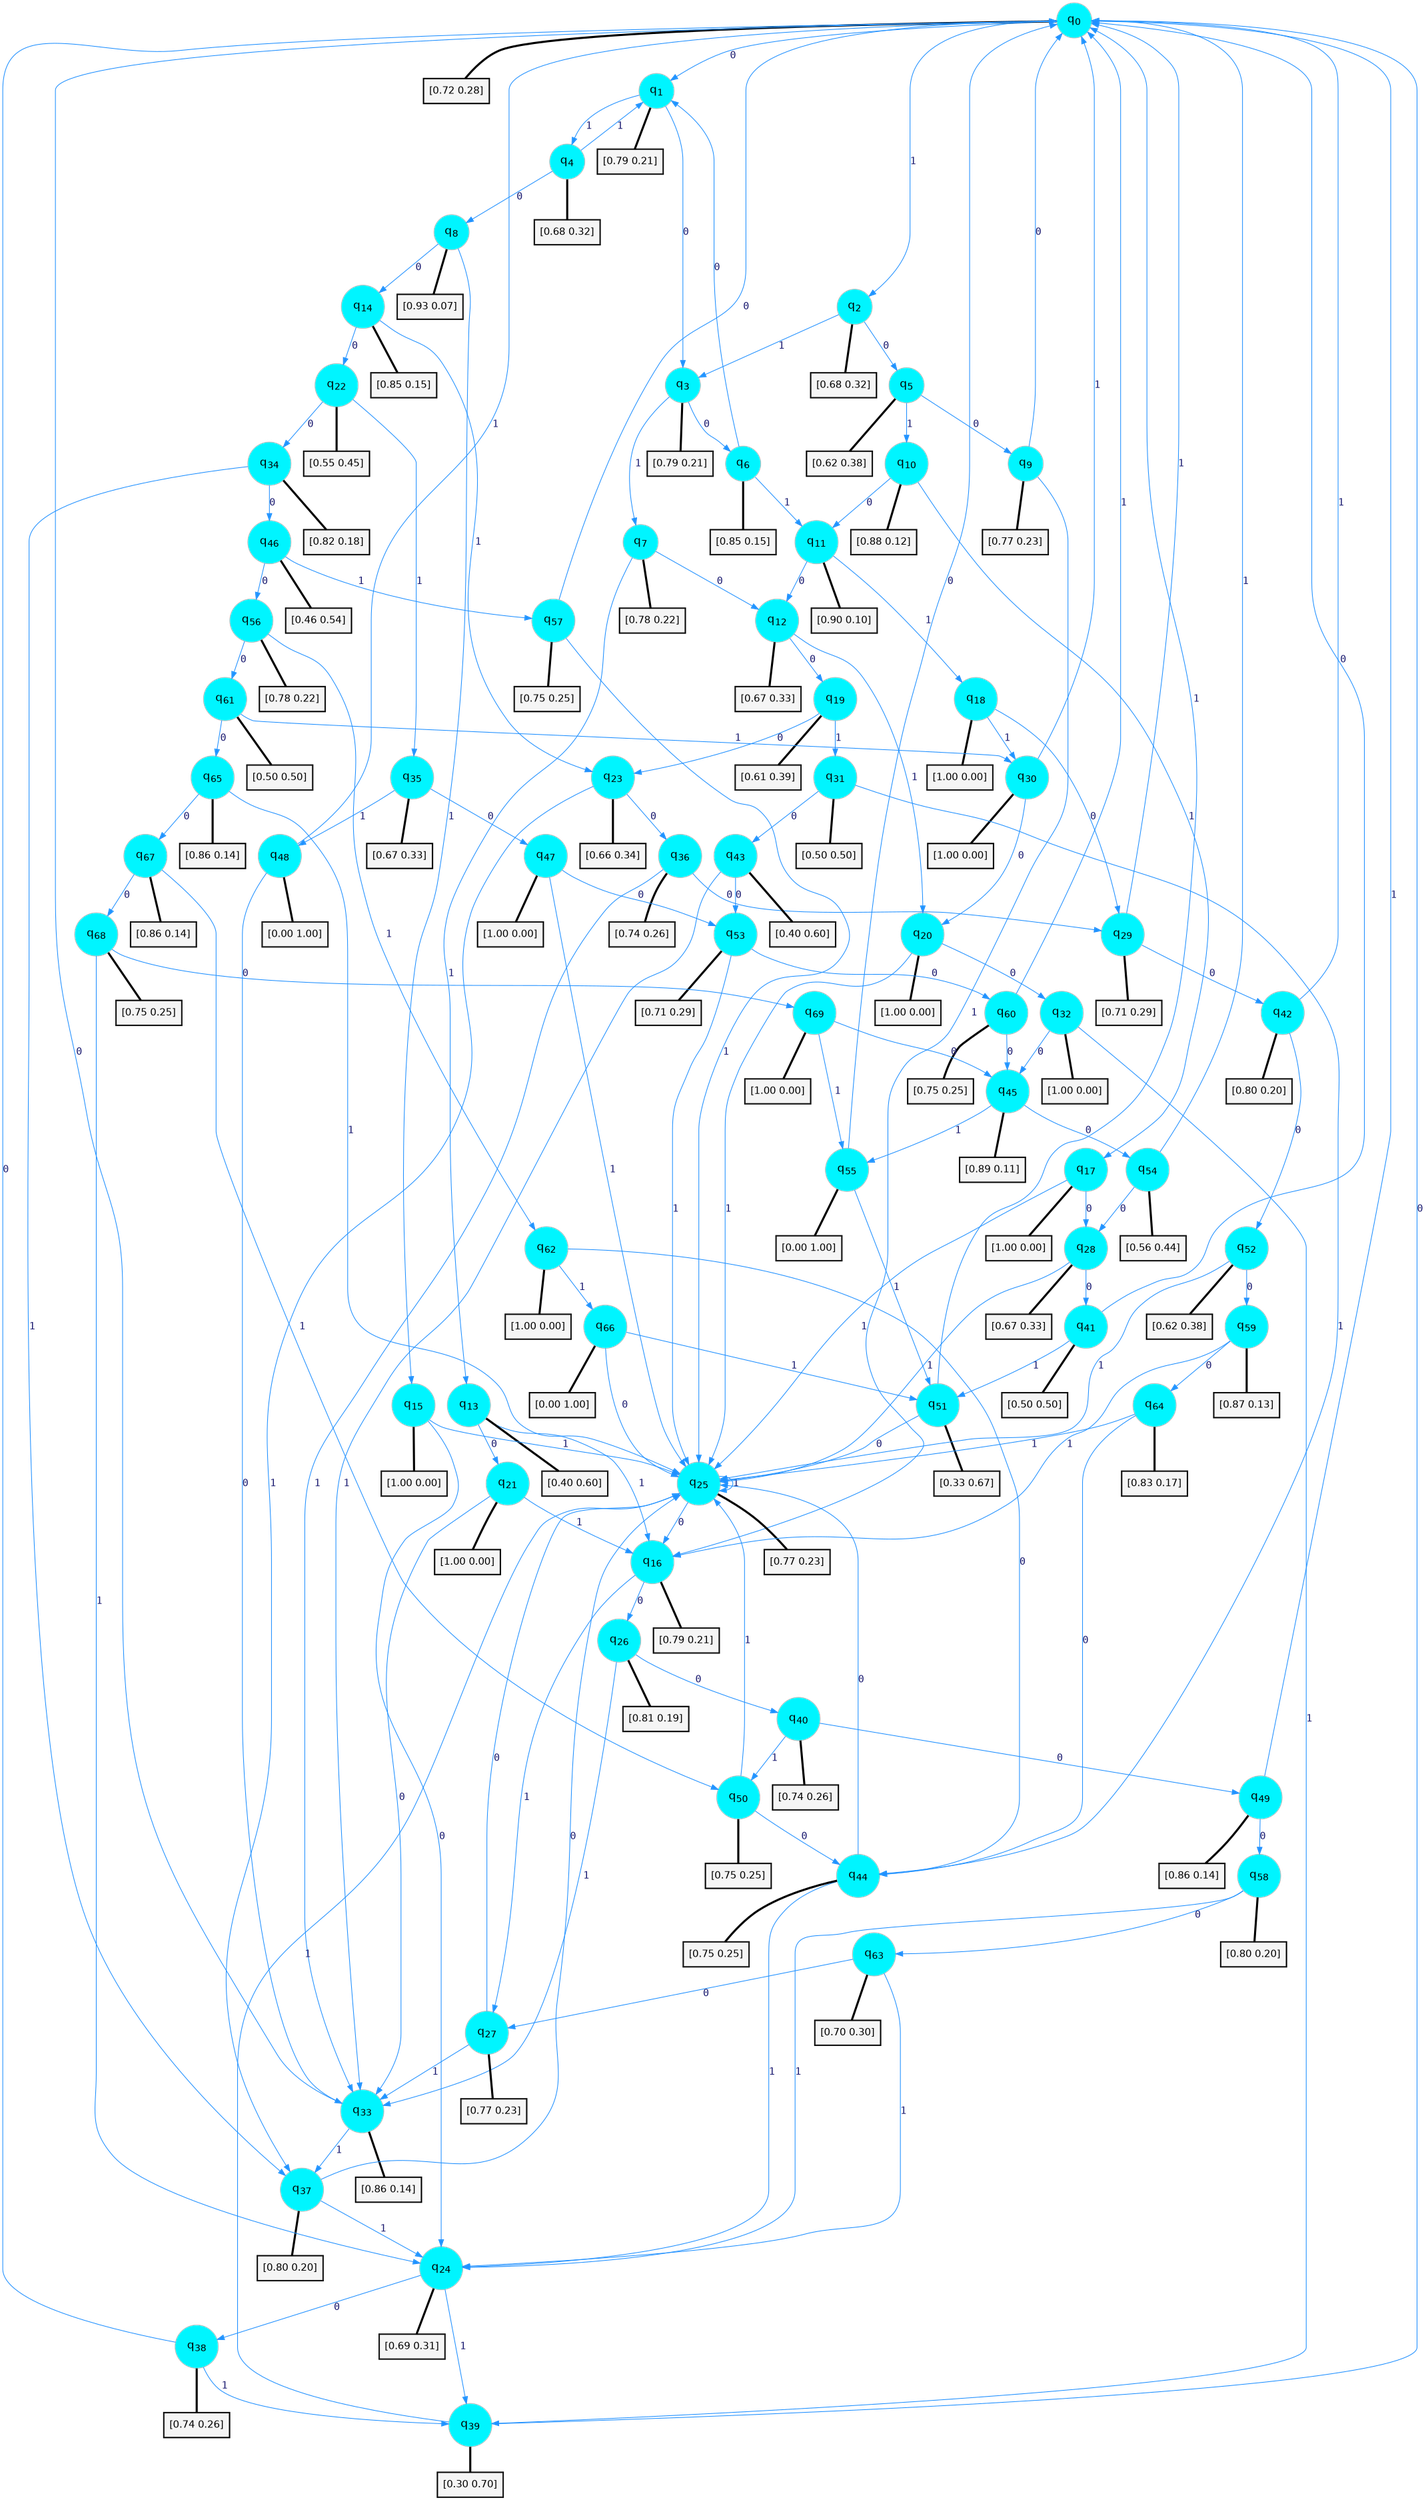 digraph G {
graph [
bgcolor=transparent, dpi=300, rankdir=TD, size="40,25"];
node [
color=gray, fillcolor=turquoise1, fontcolor=black, fontname=Helvetica, fontsize=16, fontweight=bold, shape=circle, style=filled];
edge [
arrowsize=1, color=dodgerblue1, fontcolor=midnightblue, fontname=courier, fontweight=bold, penwidth=1, style=solid, weight=20];
0[label=<q<SUB>0</SUB>>];
1[label=<q<SUB>1</SUB>>];
2[label=<q<SUB>2</SUB>>];
3[label=<q<SUB>3</SUB>>];
4[label=<q<SUB>4</SUB>>];
5[label=<q<SUB>5</SUB>>];
6[label=<q<SUB>6</SUB>>];
7[label=<q<SUB>7</SUB>>];
8[label=<q<SUB>8</SUB>>];
9[label=<q<SUB>9</SUB>>];
10[label=<q<SUB>10</SUB>>];
11[label=<q<SUB>11</SUB>>];
12[label=<q<SUB>12</SUB>>];
13[label=<q<SUB>13</SUB>>];
14[label=<q<SUB>14</SUB>>];
15[label=<q<SUB>15</SUB>>];
16[label=<q<SUB>16</SUB>>];
17[label=<q<SUB>17</SUB>>];
18[label=<q<SUB>18</SUB>>];
19[label=<q<SUB>19</SUB>>];
20[label=<q<SUB>20</SUB>>];
21[label=<q<SUB>21</SUB>>];
22[label=<q<SUB>22</SUB>>];
23[label=<q<SUB>23</SUB>>];
24[label=<q<SUB>24</SUB>>];
25[label=<q<SUB>25</SUB>>];
26[label=<q<SUB>26</SUB>>];
27[label=<q<SUB>27</SUB>>];
28[label=<q<SUB>28</SUB>>];
29[label=<q<SUB>29</SUB>>];
30[label=<q<SUB>30</SUB>>];
31[label=<q<SUB>31</SUB>>];
32[label=<q<SUB>32</SUB>>];
33[label=<q<SUB>33</SUB>>];
34[label=<q<SUB>34</SUB>>];
35[label=<q<SUB>35</SUB>>];
36[label=<q<SUB>36</SUB>>];
37[label=<q<SUB>37</SUB>>];
38[label=<q<SUB>38</SUB>>];
39[label=<q<SUB>39</SUB>>];
40[label=<q<SUB>40</SUB>>];
41[label=<q<SUB>41</SUB>>];
42[label=<q<SUB>42</SUB>>];
43[label=<q<SUB>43</SUB>>];
44[label=<q<SUB>44</SUB>>];
45[label=<q<SUB>45</SUB>>];
46[label=<q<SUB>46</SUB>>];
47[label=<q<SUB>47</SUB>>];
48[label=<q<SUB>48</SUB>>];
49[label=<q<SUB>49</SUB>>];
50[label=<q<SUB>50</SUB>>];
51[label=<q<SUB>51</SUB>>];
52[label=<q<SUB>52</SUB>>];
53[label=<q<SUB>53</SUB>>];
54[label=<q<SUB>54</SUB>>];
55[label=<q<SUB>55</SUB>>];
56[label=<q<SUB>56</SUB>>];
57[label=<q<SUB>57</SUB>>];
58[label=<q<SUB>58</SUB>>];
59[label=<q<SUB>59</SUB>>];
60[label=<q<SUB>60</SUB>>];
61[label=<q<SUB>61</SUB>>];
62[label=<q<SUB>62</SUB>>];
63[label=<q<SUB>63</SUB>>];
64[label=<q<SUB>64</SUB>>];
65[label=<q<SUB>65</SUB>>];
66[label=<q<SUB>66</SUB>>];
67[label=<q<SUB>67</SUB>>];
68[label=<q<SUB>68</SUB>>];
69[label=<q<SUB>69</SUB>>];
70[label="[0.72 0.28]", shape=box,fontcolor=black, fontname=Helvetica, fontsize=14, penwidth=2, fillcolor=whitesmoke,color=black];
71[label="[0.79 0.21]", shape=box,fontcolor=black, fontname=Helvetica, fontsize=14, penwidth=2, fillcolor=whitesmoke,color=black];
72[label="[0.68 0.32]", shape=box,fontcolor=black, fontname=Helvetica, fontsize=14, penwidth=2, fillcolor=whitesmoke,color=black];
73[label="[0.79 0.21]", shape=box,fontcolor=black, fontname=Helvetica, fontsize=14, penwidth=2, fillcolor=whitesmoke,color=black];
74[label="[0.68 0.32]", shape=box,fontcolor=black, fontname=Helvetica, fontsize=14, penwidth=2, fillcolor=whitesmoke,color=black];
75[label="[0.62 0.38]", shape=box,fontcolor=black, fontname=Helvetica, fontsize=14, penwidth=2, fillcolor=whitesmoke,color=black];
76[label="[0.85 0.15]", shape=box,fontcolor=black, fontname=Helvetica, fontsize=14, penwidth=2, fillcolor=whitesmoke,color=black];
77[label="[0.78 0.22]", shape=box,fontcolor=black, fontname=Helvetica, fontsize=14, penwidth=2, fillcolor=whitesmoke,color=black];
78[label="[0.93 0.07]", shape=box,fontcolor=black, fontname=Helvetica, fontsize=14, penwidth=2, fillcolor=whitesmoke,color=black];
79[label="[0.77 0.23]", shape=box,fontcolor=black, fontname=Helvetica, fontsize=14, penwidth=2, fillcolor=whitesmoke,color=black];
80[label="[0.88 0.12]", shape=box,fontcolor=black, fontname=Helvetica, fontsize=14, penwidth=2, fillcolor=whitesmoke,color=black];
81[label="[0.90 0.10]", shape=box,fontcolor=black, fontname=Helvetica, fontsize=14, penwidth=2, fillcolor=whitesmoke,color=black];
82[label="[0.67 0.33]", shape=box,fontcolor=black, fontname=Helvetica, fontsize=14, penwidth=2, fillcolor=whitesmoke,color=black];
83[label="[0.40 0.60]", shape=box,fontcolor=black, fontname=Helvetica, fontsize=14, penwidth=2, fillcolor=whitesmoke,color=black];
84[label="[0.85 0.15]", shape=box,fontcolor=black, fontname=Helvetica, fontsize=14, penwidth=2, fillcolor=whitesmoke,color=black];
85[label="[1.00 0.00]", shape=box,fontcolor=black, fontname=Helvetica, fontsize=14, penwidth=2, fillcolor=whitesmoke,color=black];
86[label="[0.79 0.21]", shape=box,fontcolor=black, fontname=Helvetica, fontsize=14, penwidth=2, fillcolor=whitesmoke,color=black];
87[label="[1.00 0.00]", shape=box,fontcolor=black, fontname=Helvetica, fontsize=14, penwidth=2, fillcolor=whitesmoke,color=black];
88[label="[1.00 0.00]", shape=box,fontcolor=black, fontname=Helvetica, fontsize=14, penwidth=2, fillcolor=whitesmoke,color=black];
89[label="[0.61 0.39]", shape=box,fontcolor=black, fontname=Helvetica, fontsize=14, penwidth=2, fillcolor=whitesmoke,color=black];
90[label="[1.00 0.00]", shape=box,fontcolor=black, fontname=Helvetica, fontsize=14, penwidth=2, fillcolor=whitesmoke,color=black];
91[label="[1.00 0.00]", shape=box,fontcolor=black, fontname=Helvetica, fontsize=14, penwidth=2, fillcolor=whitesmoke,color=black];
92[label="[0.55 0.45]", shape=box,fontcolor=black, fontname=Helvetica, fontsize=14, penwidth=2, fillcolor=whitesmoke,color=black];
93[label="[0.66 0.34]", shape=box,fontcolor=black, fontname=Helvetica, fontsize=14, penwidth=2, fillcolor=whitesmoke,color=black];
94[label="[0.69 0.31]", shape=box,fontcolor=black, fontname=Helvetica, fontsize=14, penwidth=2, fillcolor=whitesmoke,color=black];
95[label="[0.77 0.23]", shape=box,fontcolor=black, fontname=Helvetica, fontsize=14, penwidth=2, fillcolor=whitesmoke,color=black];
96[label="[0.81 0.19]", shape=box,fontcolor=black, fontname=Helvetica, fontsize=14, penwidth=2, fillcolor=whitesmoke,color=black];
97[label="[0.77 0.23]", shape=box,fontcolor=black, fontname=Helvetica, fontsize=14, penwidth=2, fillcolor=whitesmoke,color=black];
98[label="[0.67 0.33]", shape=box,fontcolor=black, fontname=Helvetica, fontsize=14, penwidth=2, fillcolor=whitesmoke,color=black];
99[label="[0.71 0.29]", shape=box,fontcolor=black, fontname=Helvetica, fontsize=14, penwidth=2, fillcolor=whitesmoke,color=black];
100[label="[1.00 0.00]", shape=box,fontcolor=black, fontname=Helvetica, fontsize=14, penwidth=2, fillcolor=whitesmoke,color=black];
101[label="[0.50 0.50]", shape=box,fontcolor=black, fontname=Helvetica, fontsize=14, penwidth=2, fillcolor=whitesmoke,color=black];
102[label="[1.00 0.00]", shape=box,fontcolor=black, fontname=Helvetica, fontsize=14, penwidth=2, fillcolor=whitesmoke,color=black];
103[label="[0.86 0.14]", shape=box,fontcolor=black, fontname=Helvetica, fontsize=14, penwidth=2, fillcolor=whitesmoke,color=black];
104[label="[0.82 0.18]", shape=box,fontcolor=black, fontname=Helvetica, fontsize=14, penwidth=2, fillcolor=whitesmoke,color=black];
105[label="[0.67 0.33]", shape=box,fontcolor=black, fontname=Helvetica, fontsize=14, penwidth=2, fillcolor=whitesmoke,color=black];
106[label="[0.74 0.26]", shape=box,fontcolor=black, fontname=Helvetica, fontsize=14, penwidth=2, fillcolor=whitesmoke,color=black];
107[label="[0.80 0.20]", shape=box,fontcolor=black, fontname=Helvetica, fontsize=14, penwidth=2, fillcolor=whitesmoke,color=black];
108[label="[0.74 0.26]", shape=box,fontcolor=black, fontname=Helvetica, fontsize=14, penwidth=2, fillcolor=whitesmoke,color=black];
109[label="[0.30 0.70]", shape=box,fontcolor=black, fontname=Helvetica, fontsize=14, penwidth=2, fillcolor=whitesmoke,color=black];
110[label="[0.74 0.26]", shape=box,fontcolor=black, fontname=Helvetica, fontsize=14, penwidth=2, fillcolor=whitesmoke,color=black];
111[label="[0.50 0.50]", shape=box,fontcolor=black, fontname=Helvetica, fontsize=14, penwidth=2, fillcolor=whitesmoke,color=black];
112[label="[0.80 0.20]", shape=box,fontcolor=black, fontname=Helvetica, fontsize=14, penwidth=2, fillcolor=whitesmoke,color=black];
113[label="[0.40 0.60]", shape=box,fontcolor=black, fontname=Helvetica, fontsize=14, penwidth=2, fillcolor=whitesmoke,color=black];
114[label="[0.75 0.25]", shape=box,fontcolor=black, fontname=Helvetica, fontsize=14, penwidth=2, fillcolor=whitesmoke,color=black];
115[label="[0.89 0.11]", shape=box,fontcolor=black, fontname=Helvetica, fontsize=14, penwidth=2, fillcolor=whitesmoke,color=black];
116[label="[0.46 0.54]", shape=box,fontcolor=black, fontname=Helvetica, fontsize=14, penwidth=2, fillcolor=whitesmoke,color=black];
117[label="[1.00 0.00]", shape=box,fontcolor=black, fontname=Helvetica, fontsize=14, penwidth=2, fillcolor=whitesmoke,color=black];
118[label="[0.00 1.00]", shape=box,fontcolor=black, fontname=Helvetica, fontsize=14, penwidth=2, fillcolor=whitesmoke,color=black];
119[label="[0.86 0.14]", shape=box,fontcolor=black, fontname=Helvetica, fontsize=14, penwidth=2, fillcolor=whitesmoke,color=black];
120[label="[0.75 0.25]", shape=box,fontcolor=black, fontname=Helvetica, fontsize=14, penwidth=2, fillcolor=whitesmoke,color=black];
121[label="[0.33 0.67]", shape=box,fontcolor=black, fontname=Helvetica, fontsize=14, penwidth=2, fillcolor=whitesmoke,color=black];
122[label="[0.62 0.38]", shape=box,fontcolor=black, fontname=Helvetica, fontsize=14, penwidth=2, fillcolor=whitesmoke,color=black];
123[label="[0.71 0.29]", shape=box,fontcolor=black, fontname=Helvetica, fontsize=14, penwidth=2, fillcolor=whitesmoke,color=black];
124[label="[0.56 0.44]", shape=box,fontcolor=black, fontname=Helvetica, fontsize=14, penwidth=2, fillcolor=whitesmoke,color=black];
125[label="[0.00 1.00]", shape=box,fontcolor=black, fontname=Helvetica, fontsize=14, penwidth=2, fillcolor=whitesmoke,color=black];
126[label="[0.78 0.22]", shape=box,fontcolor=black, fontname=Helvetica, fontsize=14, penwidth=2, fillcolor=whitesmoke,color=black];
127[label="[0.75 0.25]", shape=box,fontcolor=black, fontname=Helvetica, fontsize=14, penwidth=2, fillcolor=whitesmoke,color=black];
128[label="[0.80 0.20]", shape=box,fontcolor=black, fontname=Helvetica, fontsize=14, penwidth=2, fillcolor=whitesmoke,color=black];
129[label="[0.87 0.13]", shape=box,fontcolor=black, fontname=Helvetica, fontsize=14, penwidth=2, fillcolor=whitesmoke,color=black];
130[label="[0.75 0.25]", shape=box,fontcolor=black, fontname=Helvetica, fontsize=14, penwidth=2, fillcolor=whitesmoke,color=black];
131[label="[0.50 0.50]", shape=box,fontcolor=black, fontname=Helvetica, fontsize=14, penwidth=2, fillcolor=whitesmoke,color=black];
132[label="[1.00 0.00]", shape=box,fontcolor=black, fontname=Helvetica, fontsize=14, penwidth=2, fillcolor=whitesmoke,color=black];
133[label="[0.70 0.30]", shape=box,fontcolor=black, fontname=Helvetica, fontsize=14, penwidth=2, fillcolor=whitesmoke,color=black];
134[label="[0.83 0.17]", shape=box,fontcolor=black, fontname=Helvetica, fontsize=14, penwidth=2, fillcolor=whitesmoke,color=black];
135[label="[0.86 0.14]", shape=box,fontcolor=black, fontname=Helvetica, fontsize=14, penwidth=2, fillcolor=whitesmoke,color=black];
136[label="[0.00 1.00]", shape=box,fontcolor=black, fontname=Helvetica, fontsize=14, penwidth=2, fillcolor=whitesmoke,color=black];
137[label="[0.86 0.14]", shape=box,fontcolor=black, fontname=Helvetica, fontsize=14, penwidth=2, fillcolor=whitesmoke,color=black];
138[label="[0.75 0.25]", shape=box,fontcolor=black, fontname=Helvetica, fontsize=14, penwidth=2, fillcolor=whitesmoke,color=black];
139[label="[1.00 0.00]", shape=box,fontcolor=black, fontname=Helvetica, fontsize=14, penwidth=2, fillcolor=whitesmoke,color=black];
0->1 [label=0];
0->2 [label=1];
0->70 [arrowhead=none, penwidth=3,color=black];
1->3 [label=0];
1->4 [label=1];
1->71 [arrowhead=none, penwidth=3,color=black];
2->5 [label=0];
2->3 [label=1];
2->72 [arrowhead=none, penwidth=3,color=black];
3->6 [label=0];
3->7 [label=1];
3->73 [arrowhead=none, penwidth=3,color=black];
4->8 [label=0];
4->1 [label=1];
4->74 [arrowhead=none, penwidth=3,color=black];
5->9 [label=0];
5->10 [label=1];
5->75 [arrowhead=none, penwidth=3,color=black];
6->1 [label=0];
6->11 [label=1];
6->76 [arrowhead=none, penwidth=3,color=black];
7->12 [label=0];
7->13 [label=1];
7->77 [arrowhead=none, penwidth=3,color=black];
8->14 [label=0];
8->15 [label=1];
8->78 [arrowhead=none, penwidth=3,color=black];
9->0 [label=0];
9->16 [label=1];
9->79 [arrowhead=none, penwidth=3,color=black];
10->11 [label=0];
10->17 [label=1];
10->80 [arrowhead=none, penwidth=3,color=black];
11->12 [label=0];
11->18 [label=1];
11->81 [arrowhead=none, penwidth=3,color=black];
12->19 [label=0];
12->20 [label=1];
12->82 [arrowhead=none, penwidth=3,color=black];
13->21 [label=0];
13->16 [label=1];
13->83 [arrowhead=none, penwidth=3,color=black];
14->22 [label=0];
14->23 [label=1];
14->84 [arrowhead=none, penwidth=3,color=black];
15->24 [label=0];
15->25 [label=1];
15->85 [arrowhead=none, penwidth=3,color=black];
16->26 [label=0];
16->27 [label=1];
16->86 [arrowhead=none, penwidth=3,color=black];
17->28 [label=0];
17->25 [label=1];
17->87 [arrowhead=none, penwidth=3,color=black];
18->29 [label=0];
18->30 [label=1];
18->88 [arrowhead=none, penwidth=3,color=black];
19->23 [label=0];
19->31 [label=1];
19->89 [arrowhead=none, penwidth=3,color=black];
20->32 [label=0];
20->25 [label=1];
20->90 [arrowhead=none, penwidth=3,color=black];
21->33 [label=0];
21->16 [label=1];
21->91 [arrowhead=none, penwidth=3,color=black];
22->34 [label=0];
22->35 [label=1];
22->92 [arrowhead=none, penwidth=3,color=black];
23->36 [label=0];
23->37 [label=1];
23->93 [arrowhead=none, penwidth=3,color=black];
24->38 [label=0];
24->39 [label=1];
24->94 [arrowhead=none, penwidth=3,color=black];
25->16 [label=0];
25->25 [label=1];
25->95 [arrowhead=none, penwidth=3,color=black];
26->40 [label=0];
26->33 [label=1];
26->96 [arrowhead=none, penwidth=3,color=black];
27->25 [label=0];
27->33 [label=1];
27->97 [arrowhead=none, penwidth=3,color=black];
28->41 [label=0];
28->25 [label=1];
28->98 [arrowhead=none, penwidth=3,color=black];
29->42 [label=0];
29->0 [label=1];
29->99 [arrowhead=none, penwidth=3,color=black];
30->20 [label=0];
30->0 [label=1];
30->100 [arrowhead=none, penwidth=3,color=black];
31->43 [label=0];
31->44 [label=1];
31->101 [arrowhead=none, penwidth=3,color=black];
32->45 [label=0];
32->39 [label=1];
32->102 [arrowhead=none, penwidth=3,color=black];
33->0 [label=0];
33->37 [label=1];
33->103 [arrowhead=none, penwidth=3,color=black];
34->46 [label=0];
34->37 [label=1];
34->104 [arrowhead=none, penwidth=3,color=black];
35->47 [label=0];
35->48 [label=1];
35->105 [arrowhead=none, penwidth=3,color=black];
36->29 [label=0];
36->33 [label=1];
36->106 [arrowhead=none, penwidth=3,color=black];
37->25 [label=0];
37->24 [label=1];
37->107 [arrowhead=none, penwidth=3,color=black];
38->0 [label=0];
38->39 [label=1];
38->108 [arrowhead=none, penwidth=3,color=black];
39->0 [label=0];
39->25 [label=1];
39->109 [arrowhead=none, penwidth=3,color=black];
40->49 [label=0];
40->50 [label=1];
40->110 [arrowhead=none, penwidth=3,color=black];
41->0 [label=0];
41->51 [label=1];
41->111 [arrowhead=none, penwidth=3,color=black];
42->52 [label=0];
42->0 [label=1];
42->112 [arrowhead=none, penwidth=3,color=black];
43->53 [label=0];
43->33 [label=1];
43->113 [arrowhead=none, penwidth=3,color=black];
44->25 [label=0];
44->24 [label=1];
44->114 [arrowhead=none, penwidth=3,color=black];
45->54 [label=0];
45->55 [label=1];
45->115 [arrowhead=none, penwidth=3,color=black];
46->56 [label=0];
46->57 [label=1];
46->116 [arrowhead=none, penwidth=3,color=black];
47->53 [label=0];
47->25 [label=1];
47->117 [arrowhead=none, penwidth=3,color=black];
48->33 [label=0];
48->0 [label=1];
48->118 [arrowhead=none, penwidth=3,color=black];
49->58 [label=0];
49->0 [label=1];
49->119 [arrowhead=none, penwidth=3,color=black];
50->44 [label=0];
50->25 [label=1];
50->120 [arrowhead=none, penwidth=3,color=black];
51->25 [label=0];
51->0 [label=1];
51->121 [arrowhead=none, penwidth=3,color=black];
52->59 [label=0];
52->25 [label=1];
52->122 [arrowhead=none, penwidth=3,color=black];
53->60 [label=0];
53->25 [label=1];
53->123 [arrowhead=none, penwidth=3,color=black];
54->28 [label=0];
54->0 [label=1];
54->124 [arrowhead=none, penwidth=3,color=black];
55->0 [label=0];
55->51 [label=1];
55->125 [arrowhead=none, penwidth=3,color=black];
56->61 [label=0];
56->62 [label=1];
56->126 [arrowhead=none, penwidth=3,color=black];
57->0 [label=0];
57->25 [label=1];
57->127 [arrowhead=none, penwidth=3,color=black];
58->63 [label=0];
58->24 [label=1];
58->128 [arrowhead=none, penwidth=3,color=black];
59->64 [label=0];
59->16 [label=1];
59->129 [arrowhead=none, penwidth=3,color=black];
60->45 [label=0];
60->0 [label=1];
60->130 [arrowhead=none, penwidth=3,color=black];
61->65 [label=0];
61->30 [label=1];
61->131 [arrowhead=none, penwidth=3,color=black];
62->44 [label=0];
62->66 [label=1];
62->132 [arrowhead=none, penwidth=3,color=black];
63->27 [label=0];
63->24 [label=1];
63->133 [arrowhead=none, penwidth=3,color=black];
64->44 [label=0];
64->25 [label=1];
64->134 [arrowhead=none, penwidth=3,color=black];
65->67 [label=0];
65->25 [label=1];
65->135 [arrowhead=none, penwidth=3,color=black];
66->25 [label=0];
66->51 [label=1];
66->136 [arrowhead=none, penwidth=3,color=black];
67->68 [label=0];
67->50 [label=1];
67->137 [arrowhead=none, penwidth=3,color=black];
68->69 [label=0];
68->24 [label=1];
68->138 [arrowhead=none, penwidth=3,color=black];
69->45 [label=0];
69->55 [label=1];
69->139 [arrowhead=none, penwidth=3,color=black];
}
